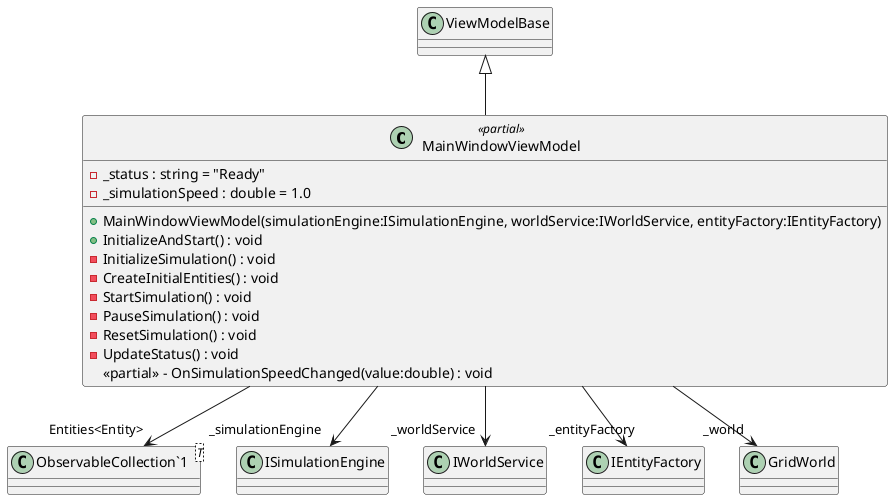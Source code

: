 @startuml
class MainWindowViewModel <<partial>> {
    - _status : string = "Ready"
    - _simulationSpeed : double = 1.0
    + MainWindowViewModel(simulationEngine:ISimulationEngine, worldService:IWorldService, entityFactory:IEntityFactory)
    + InitializeAndStart() : void
    - InitializeSimulation() : void
    - CreateInitialEntities() : void
    - StartSimulation() : void
    - PauseSimulation() : void
    - ResetSimulation() : void
    - UpdateStatus() : void
    <<partial>> - OnSimulationSpeedChanged(value:double) : void
}
class "ObservableCollection`1"<T> {
}
ViewModelBase <|-- MainWindowViewModel
MainWindowViewModel --> "_simulationEngine" ISimulationEngine
MainWindowViewModel --> "_worldService" IWorldService
MainWindowViewModel --> "_entityFactory" IEntityFactory
MainWindowViewModel --> "_world" GridWorld
MainWindowViewModel --> "Entities<Entity>" "ObservableCollection`1"
@enduml
